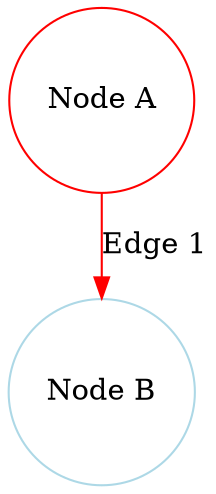 digraph {
    node [shape=circle, color=lightblue];
    A [label="Node A" color=red];
    B [label="Node B"];
    A -> B [label="Edge 1", color="red"];
}
